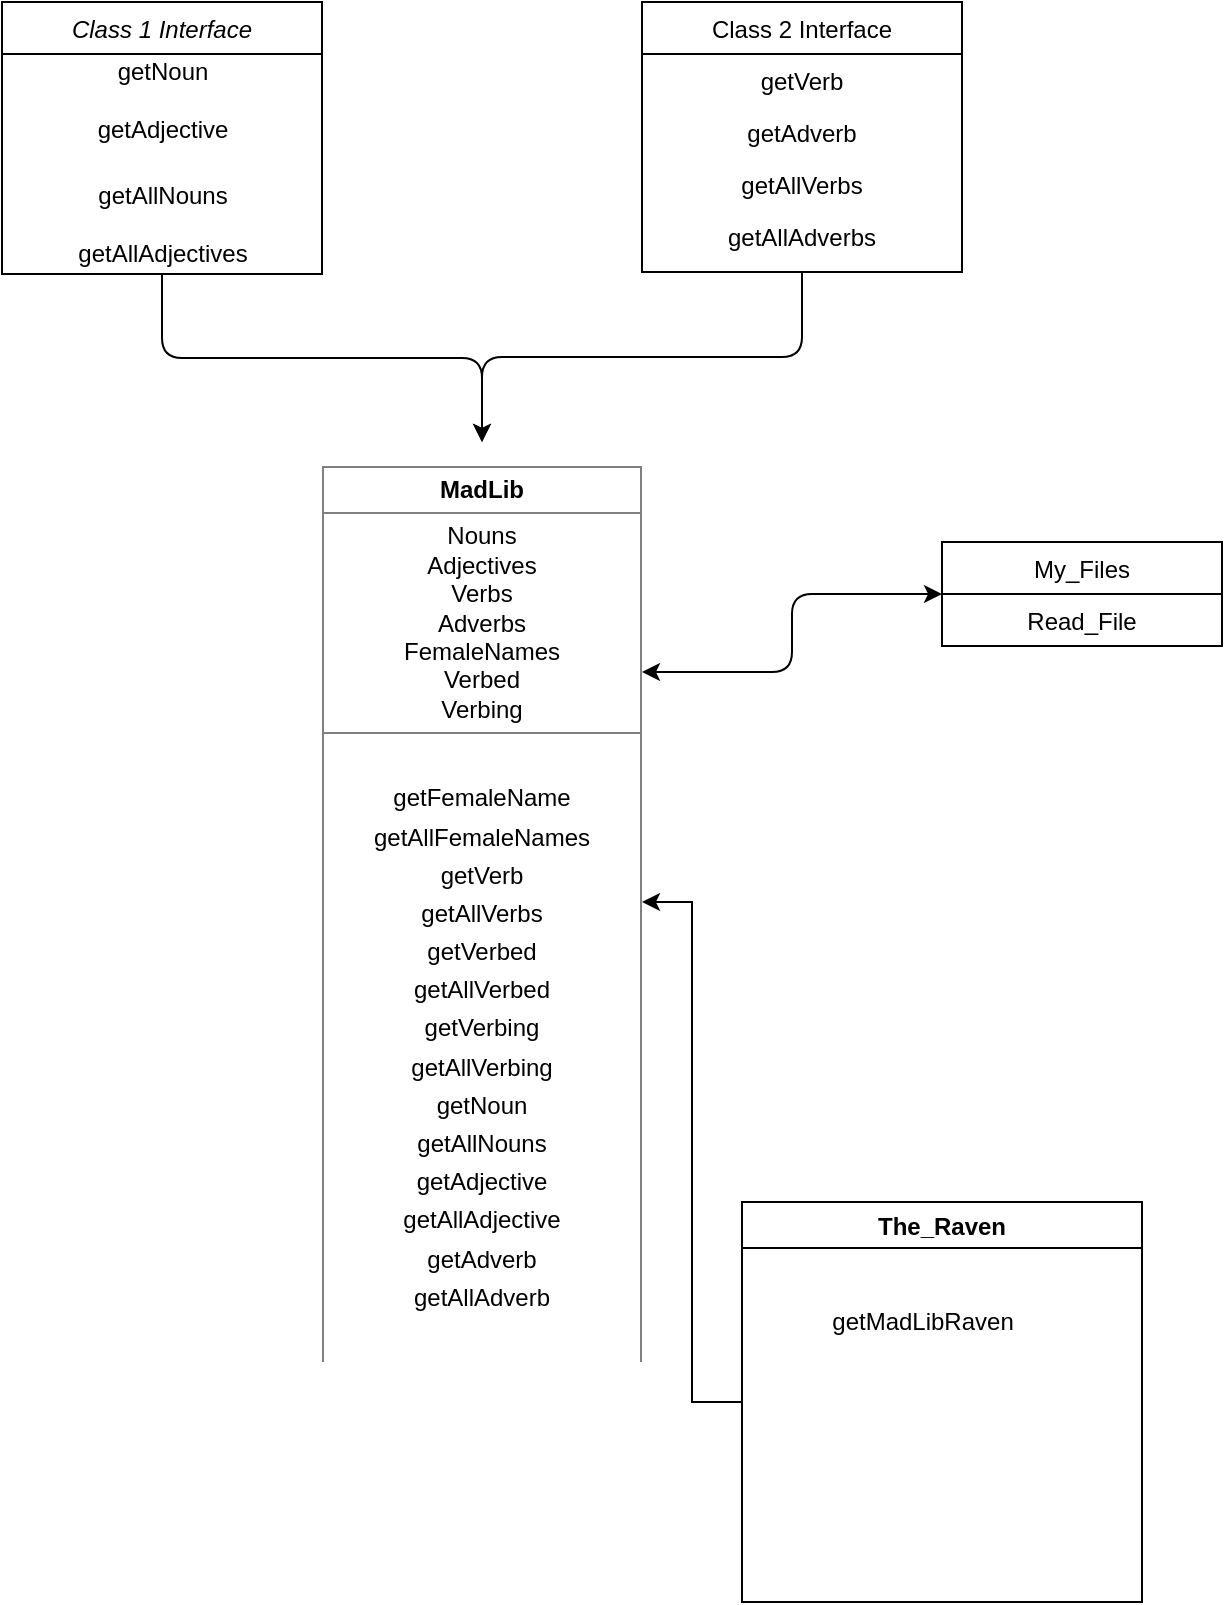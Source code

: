 <mxfile version="14.6.11" type="device"><diagram id="C5RBs43oDa-KdzZeNtuy" name="Page-1"><mxGraphModel dx="1038" dy="557" grid="1" gridSize="10" guides="0" tooltips="1" connect="1" arrows="1" fold="1" page="1" pageScale="1" pageWidth="827" pageHeight="1169" math="0" shadow="0"><root><mxCell id="WIyWlLk6GJQsqaUBKTNV-0"/><mxCell id="WIyWlLk6GJQsqaUBKTNV-1" parent="WIyWlLk6GJQsqaUBKTNV-0"/><mxCell id="gufbRFiPRl194T4Q9LIk-27" style="edgeStyle=orthogonalEdgeStyle;rounded=1;orthogonalLoop=1;jettySize=auto;html=1;entryX=0.5;entryY=0;entryDx=0;entryDy=0;startArrow=none;startFill=0;" parent="WIyWlLk6GJQsqaUBKTNV-1" source="zkfFHV4jXpPFQw0GAbJ--0" target="gufbRFiPRl194T4Q9LIk-20" edge="1"><mxGeometry relative="1" as="geometry"/></mxCell><mxCell id="zkfFHV4jXpPFQw0GAbJ--0" value="Class 1 Interface" style="swimlane;fontStyle=2;align=center;verticalAlign=top;childLayout=stackLayout;horizontal=1;startSize=26;horizontalStack=0;resizeParent=1;resizeLast=0;collapsible=1;marginBottom=0;rounded=0;shadow=0;strokeWidth=1;" parent="WIyWlLk6GJQsqaUBKTNV-1" vertex="1"><mxGeometry x="160" width="160" height="136" as="geometry"><mxRectangle x="230" y="140" width="160" height="26" as="alternateBounds"/></mxGeometry></mxCell><mxCell id="gufbRFiPRl194T4Q9LIk-1" value="&lt;div&gt;getNoun&lt;/div&gt;&lt;div&gt;&lt;br&gt;&lt;/div&gt;&lt;div&gt;getAdjective&lt;/div&gt;&lt;div&gt;&lt;br&gt;&lt;/div&gt;" style="text;html=1;align=center;verticalAlign=middle;resizable=0;points=[];autosize=1;strokeColor=none;" parent="zkfFHV4jXpPFQw0GAbJ--0" vertex="1"><mxGeometry y="26" width="160" height="60" as="geometry"/></mxCell><mxCell id="gufbRFiPRl194T4Q9LIk-4" value="&lt;div&gt;getAllNouns&lt;/div&gt;&lt;div&gt;&lt;br&gt;&lt;/div&gt;&lt;div&gt;getAllAdjectives&lt;br&gt;&lt;/div&gt;" style="text;html=1;align=center;verticalAlign=middle;resizable=0;points=[];autosize=1;strokeColor=none;" parent="zkfFHV4jXpPFQw0GAbJ--0" vertex="1"><mxGeometry y="86" width="160" height="50" as="geometry"/></mxCell><mxCell id="gufbRFiPRl194T4Q9LIk-28" style="edgeStyle=orthogonalEdgeStyle;rounded=1;orthogonalLoop=1;jettySize=auto;html=1;entryX=0.5;entryY=0;entryDx=0;entryDy=0;startArrow=none;startFill=0;endArrow=classic;endFill=1;" parent="WIyWlLk6GJQsqaUBKTNV-1" source="zkfFHV4jXpPFQw0GAbJ--17" target="gufbRFiPRl194T4Q9LIk-20" edge="1"><mxGeometry relative="1" as="geometry"/></mxCell><mxCell id="zkfFHV4jXpPFQw0GAbJ--17" value="Class 2 Interface&#xA;" style="swimlane;fontStyle=0;align=center;verticalAlign=top;childLayout=stackLayout;horizontal=1;startSize=26;horizontalStack=0;resizeParent=1;resizeLast=0;collapsible=1;marginBottom=0;rounded=0;shadow=0;strokeWidth=1;" parent="WIyWlLk6GJQsqaUBKTNV-1" vertex="1"><mxGeometry x="480" width="160" height="135" as="geometry"><mxRectangle x="420" y="10" width="160" height="26" as="alternateBounds"/></mxGeometry></mxCell><mxCell id="zkfFHV4jXpPFQw0GAbJ--18" value="getVerb" style="text;align=center;verticalAlign=top;spacingLeft=4;spacingRight=4;overflow=hidden;rotatable=0;points=[[0,0.5],[1,0.5]];portConstraint=eastwest;" parent="zkfFHV4jXpPFQw0GAbJ--17" vertex="1"><mxGeometry y="26" width="160" height="26" as="geometry"/></mxCell><mxCell id="zkfFHV4jXpPFQw0GAbJ--19" value="getAdverb" style="text;align=center;verticalAlign=top;spacingLeft=4;spacingRight=4;overflow=hidden;rotatable=0;points=[[0,0.5],[1,0.5]];portConstraint=eastwest;rounded=0;shadow=0;html=0;" parent="zkfFHV4jXpPFQw0GAbJ--17" vertex="1"><mxGeometry y="52" width="160" height="26" as="geometry"/></mxCell><mxCell id="zkfFHV4jXpPFQw0GAbJ--24" value="getAllVerbs" style="text;align=center;verticalAlign=top;spacingLeft=4;spacingRight=4;overflow=hidden;rotatable=0;points=[[0,0.5],[1,0.5]];portConstraint=eastwest;" parent="zkfFHV4jXpPFQw0GAbJ--17" vertex="1"><mxGeometry y="78" width="160" height="26" as="geometry"/></mxCell><mxCell id="zkfFHV4jXpPFQw0GAbJ--25" value="getAllAdverbs" style="text;align=center;verticalAlign=top;spacingLeft=4;spacingRight=4;overflow=hidden;rotatable=0;points=[[0,0.5],[1,0.5]];portConstraint=eastwest;" parent="zkfFHV4jXpPFQw0GAbJ--17" vertex="1"><mxGeometry y="104" width="160" height="26" as="geometry"/></mxCell><mxCell id="gufbRFiPRl194T4Q9LIk-25" style="edgeStyle=orthogonalEdgeStyle;rounded=1;orthogonalLoop=1;jettySize=auto;html=1;entryX=1;entryY=0.25;entryDx=0;entryDy=0;startArrow=classic;startFill=1;" parent="WIyWlLk6GJQsqaUBKTNV-1" source="gufbRFiPRl194T4Q9LIk-10" target="gufbRFiPRl194T4Q9LIk-20" edge="1"><mxGeometry relative="1" as="geometry"/></mxCell><mxCell id="gufbRFiPRl194T4Q9LIk-10" value="My_Files" style="swimlane;fontStyle=0;childLayout=stackLayout;horizontal=1;startSize=26;fillColor=none;horizontalStack=0;resizeParent=1;resizeParentMax=0;resizeLast=0;collapsible=1;marginBottom=0;align=center;" parent="WIyWlLk6GJQsqaUBKTNV-1" vertex="1"><mxGeometry x="630" y="270" width="140" height="52" as="geometry"/></mxCell><mxCell id="gufbRFiPRl194T4Q9LIk-11" value="Read_File" style="text;strokeColor=none;fillColor=none;align=center;verticalAlign=top;spacingLeft=4;spacingRight=4;overflow=hidden;rotatable=0;points=[[0,0.5],[1,0.5]];portConstraint=eastwest;" parent="gufbRFiPRl194T4Q9LIk-10" vertex="1"><mxGeometry y="26" width="140" height="26" as="geometry"/></mxCell><mxCell id="gufbRFiPRl194T4Q9LIk-20" value="&lt;p style=&quot;line-height: 100%&quot;&gt;&lt;/p&gt;&lt;table style=&quot;width: 100% ; height: 100% ; border-collapse: collapse&quot; width=&quot;100%&quot; cellpadding=&quot;4&quot; border=&quot;1&quot;&gt;&lt;tbody&gt;&lt;tr&gt;&lt;th align=&quot;center&quot;&gt;MadLib&lt;br&gt;&lt;/th&gt;&lt;/tr&gt;&lt;tr&gt;&lt;td align=&quot;center&quot;&gt;Nouns&lt;br&gt;Adjectives&lt;br&gt;Verbs&lt;br&gt;Adverbs&lt;br&gt;FemaleNames&lt;br&gt;Verbed&lt;br&gt;Verbing&lt;br&gt;&lt;/td&gt;&lt;/tr&gt;&lt;tr&gt;&lt;td style=&quot;line-height: 160%&quot; align=&quot;center&quot;&gt;&lt;br&gt;getFemaleName&lt;br&gt;getAllFemaleNames&lt;br&gt;getVerb&lt;br&gt;getAllVerbs&lt;br&gt;getVerbed&lt;br&gt;getAllVerbed&lt;br&gt;getVerbing&lt;br&gt;getAllVerbing&lt;br&gt;getNoun&lt;br&gt;getAllNouns&lt;br&gt;getAdjective&lt;br&gt;getAllAdjective&lt;br&gt;getAdverb&lt;br&gt;getAllAdverb&lt;br&gt;&lt;br&gt;&lt;br&gt;&lt;br&gt;&lt;/td&gt;&lt;/tr&gt;&lt;/tbody&gt;&lt;/table&gt;&lt;p&gt;&lt;/p&gt;" style="text;html=1;strokeColor=none;fillColor=none;overflow=fill;align=center;" parent="WIyWlLk6GJQsqaUBKTNV-1" vertex="1"><mxGeometry x="320" y="220" width="160" height="460" as="geometry"/></mxCell><mxCell id="gufbRFiPRl194T4Q9LIk-21" style="edgeStyle=orthogonalEdgeStyle;rounded=1;orthogonalLoop=1;jettySize=auto;html=1;exitX=0.5;exitY=1;exitDx=0;exitDy=0;startArrow=none;startFill=0;" parent="WIyWlLk6GJQsqaUBKTNV-1" source="gufbRFiPRl194T4Q9LIk-20" target="gufbRFiPRl194T4Q9LIk-20" edge="1"><mxGeometry relative="1" as="geometry"/></mxCell><mxCell id="wHPDoFcFw4SYFOorLYoh-2" style="edgeStyle=orthogonalEdgeStyle;rounded=0;orthogonalLoop=1;jettySize=auto;html=1;" edge="1" parent="WIyWlLk6GJQsqaUBKTNV-1" source="wHPDoFcFw4SYFOorLYoh-0" target="gufbRFiPRl194T4Q9LIk-20"><mxGeometry relative="1" as="geometry"/></mxCell><mxCell id="wHPDoFcFw4SYFOorLYoh-0" value="The_Raven" style="swimlane;" vertex="1" parent="WIyWlLk6GJQsqaUBKTNV-1"><mxGeometry x="530" y="600" width="200" height="200" as="geometry"/></mxCell><mxCell id="wHPDoFcFw4SYFOorLYoh-1" value="getMadLibRaven" style="text;html=1;align=center;verticalAlign=middle;resizable=0;points=[];autosize=1;strokeColor=none;" vertex="1" parent="wHPDoFcFw4SYFOorLYoh-0"><mxGeometry x="40" y="50" width="100" height="20" as="geometry"/></mxCell></root></mxGraphModel></diagram></mxfile>